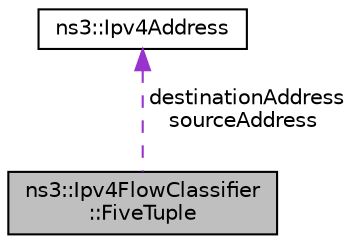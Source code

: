 digraph "ns3::Ipv4FlowClassifier::FiveTuple"
{
 // LATEX_PDF_SIZE
  edge [fontname="Helvetica",fontsize="10",labelfontname="Helvetica",labelfontsize="10"];
  node [fontname="Helvetica",fontsize="10",shape=record];
  Node1 [label="ns3::Ipv4FlowClassifier\l::FiveTuple",height=0.2,width=0.4,color="black", fillcolor="grey75", style="filled", fontcolor="black",tooltip="Structure to classify a packet."];
  Node2 -> Node1 [dir="back",color="darkorchid3",fontsize="10",style="dashed",label=" destinationAddress\nsourceAddress" ,fontname="Helvetica"];
  Node2 [label="ns3::Ipv4Address",height=0.2,width=0.4,color="black", fillcolor="white", style="filled",URL="$classns3_1_1_ipv4_address.html",tooltip="Ipv4 addresses are stored in host order in this class."];
}

